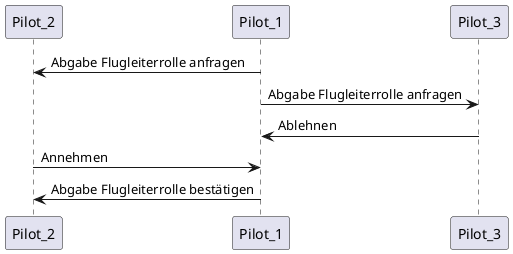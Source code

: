 @startuml

participant Pilot_2 as p2
participant Pilot_1 as p1
participant Pilot_3 as p3

p1 -> p2: Abgabe Flugleiterrolle anfragen 
p1 -> p3: Abgabe Flugleiterrolle anfragen 
p3 -> p1: Ablehnen
p2 -> p1: Annehmen
p1 -> p2: Abgabe Flugleiterrolle bestätigen

@enduml